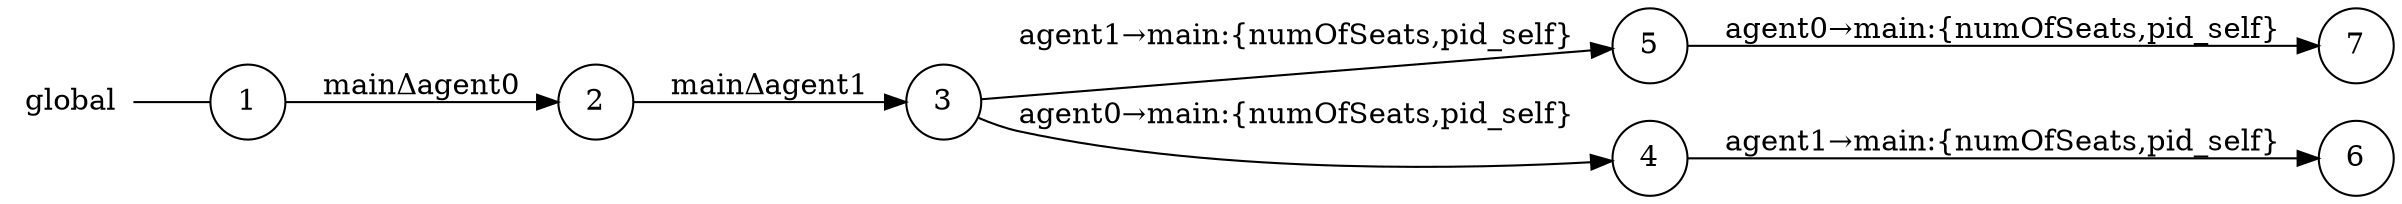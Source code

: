 digraph global {
	rankdir="LR";
	n_0 [label="global", shape="plaintext"];
	n_1 [id="5", shape=circle, label="5"];
	n_2 [id="6", shape=circle, label="6"];
	n_3 [id="1", shape=circle, label="1"];
	n_0 -> n_3 [arrowhead=none];
	n_4 [id="2", shape=circle, label="2"];
	n_5 [id="4", shape=circle, label="4"];
	n_6 [id="7", shape=circle, label="7"];
	n_7 [id="3", shape=circle, label="3"];

	n_7 -> n_5 [id="[$e|2]", label="agent0→main:{numOfSeats,pid_self}"];
	n_3 -> n_4 [id="[$e|0]", label="mainΔagent0"];
	n_4 -> n_7 [id="[$e|1]", label="mainΔagent1"];
	n_1 -> n_6 [id="[$e|5]", label="agent0→main:{numOfSeats,pid_self}"];
	n_7 -> n_1 [id="[$e|3]", label="agent1→main:{numOfSeats,pid_self}"];
	n_5 -> n_2 [id="[$e|4]", label="agent1→main:{numOfSeats,pid_self}"];
}
